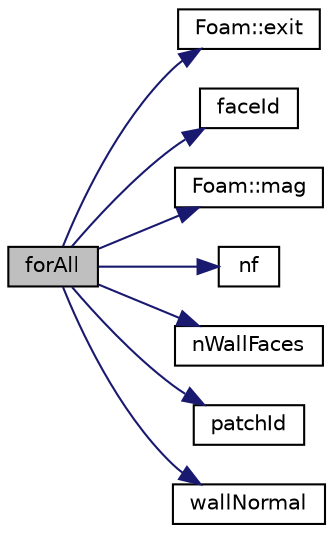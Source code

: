 digraph "forAll"
{
  bgcolor="transparent";
  edge [fontname="Helvetica",fontsize="10",labelfontname="Helvetica",labelfontsize="10"];
  node [fontname="Helvetica",fontsize="10",shape=record];
  rankdir="LR";
  Node1 [label="forAll",height=0.2,width=0.4,color="black", fillcolor="grey75", style="filled" fontcolor="black"];
  Node1 -> Node2 [color="midnightblue",fontsize="10",style="solid",fontname="Helvetica"];
  Node2 [label="Foam::exit",height=0.2,width=0.4,color="black",URL="$namespaceFoam.html#a06ca7250d8e89caf05243ec094843642"];
  Node1 -> Node3 [color="midnightblue",fontsize="10",style="solid",fontname="Helvetica"];
  Node3 [label="faceId",height=0.2,width=0.4,color="black",URL="$interrogateWallPatches_8H.html#af884d6b83fadf458db3d561846b816cc"];
  Node1 -> Node4 [color="midnightblue",fontsize="10",style="solid",fontname="Helvetica"];
  Node4 [label="Foam::mag",height=0.2,width=0.4,color="black",URL="$namespaceFoam.html#a834bb6faa2fd38f3b65634f2e1987e97"];
  Node1 -> Node5 [color="midnightblue",fontsize="10",style="solid",fontname="Helvetica"];
  Node5 [label="nf",height=0.2,width=0.4,color="black",URL="$PDRFoam_2bEqn_8H.html#a8f9be7a785c8c264afd9b0e4285bba2c"];
  Node1 -> Node6 [color="midnightblue",fontsize="10",style="solid",fontname="Helvetica"];
  Node6 [label="nWallFaces",height=0.2,width=0.4,color="black",URL="$interrogateWallPatches_8H.html#ace3ce457d57f6aa80fad527f34d117c8"];
  Node1 -> Node7 [color="midnightblue",fontsize="10",style="solid",fontname="Helvetica"];
  Node7 [label="patchId",height=0.2,width=0.4,color="black",URL="$interrogateWallPatches_8H.html#a331bf146c76d695e9b2b9d4e7e1ebd2c"];
  Node1 -> Node8 [color="midnightblue",fontsize="10",style="solid",fontname="Helvetica"];
  Node8 [label="wallNormal",height=0.2,width=0.4,color="black",URL="$interrogateWallPatches_8H.html#aa379fe9d048661d75328bab6686724e4"];
}
